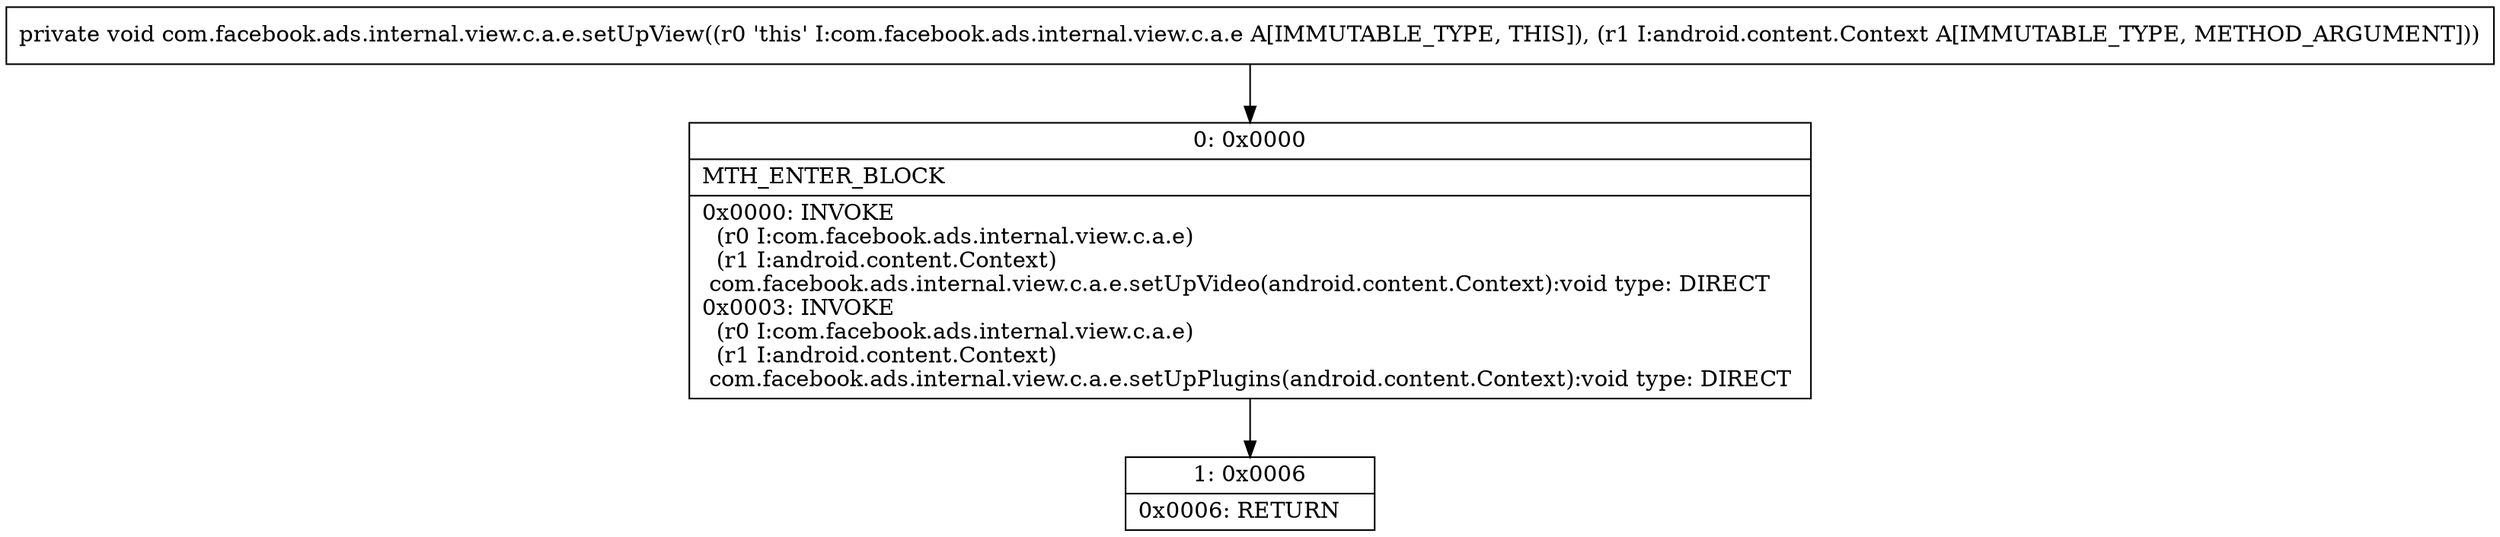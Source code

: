 digraph "CFG forcom.facebook.ads.internal.view.c.a.e.setUpView(Landroid\/content\/Context;)V" {
Node_0 [shape=record,label="{0\:\ 0x0000|MTH_ENTER_BLOCK\l|0x0000: INVOKE  \l  (r0 I:com.facebook.ads.internal.view.c.a.e)\l  (r1 I:android.content.Context)\l com.facebook.ads.internal.view.c.a.e.setUpVideo(android.content.Context):void type: DIRECT \l0x0003: INVOKE  \l  (r0 I:com.facebook.ads.internal.view.c.a.e)\l  (r1 I:android.content.Context)\l com.facebook.ads.internal.view.c.a.e.setUpPlugins(android.content.Context):void type: DIRECT \l}"];
Node_1 [shape=record,label="{1\:\ 0x0006|0x0006: RETURN   \l}"];
MethodNode[shape=record,label="{private void com.facebook.ads.internal.view.c.a.e.setUpView((r0 'this' I:com.facebook.ads.internal.view.c.a.e A[IMMUTABLE_TYPE, THIS]), (r1 I:android.content.Context A[IMMUTABLE_TYPE, METHOD_ARGUMENT])) }"];
MethodNode -> Node_0;
Node_0 -> Node_1;
}

